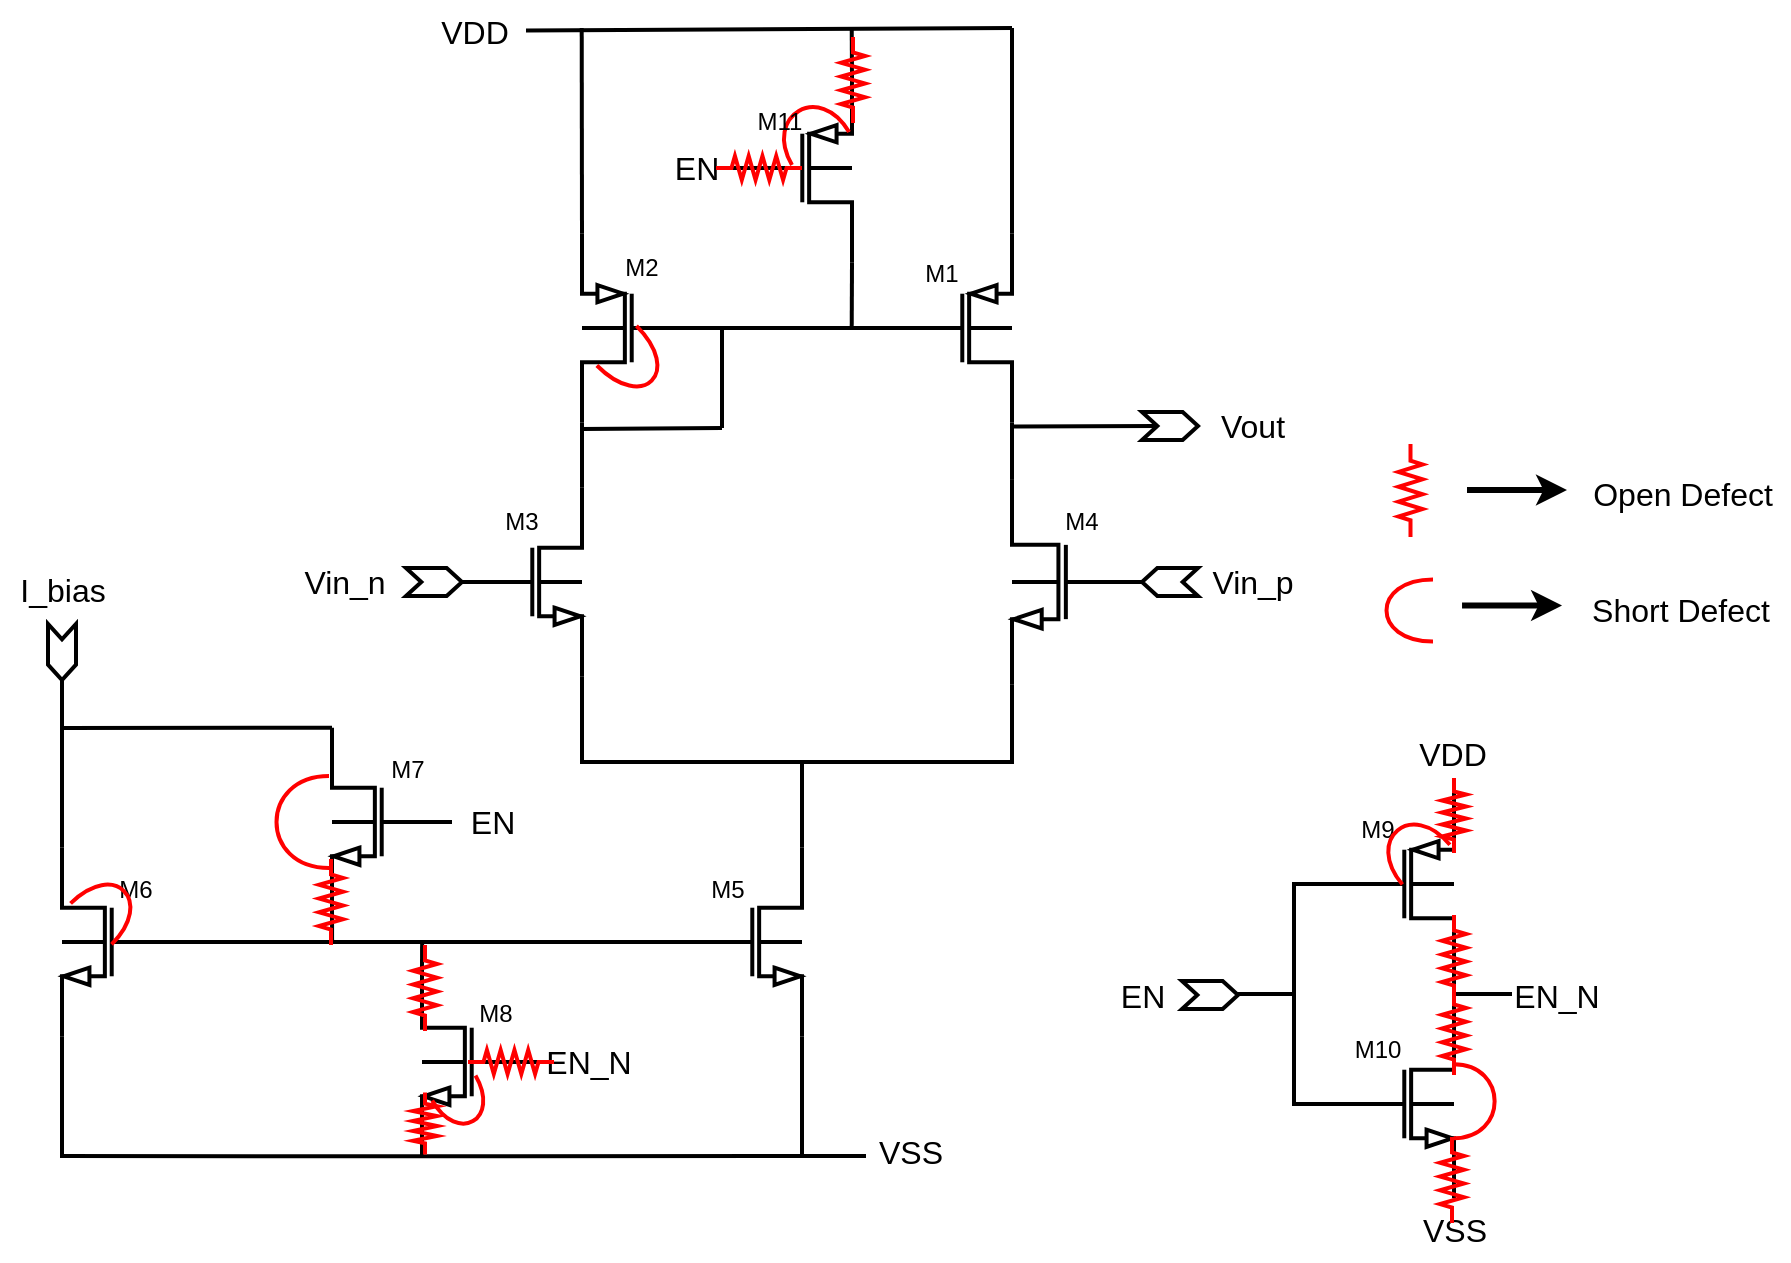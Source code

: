 <mxfile version="26.0.9">
  <diagram name="Page-1" id="16e2658f-23c8-b752-8be9-c03fbebb8bbe">
    <mxGraphModel dx="1368" dy="838" grid="0" gridSize="10" guides="1" tooltips="1" connect="1" arrows="1" fold="1" page="1" pageScale="1" pageWidth="1100" pageHeight="850" background="none" math="0" shadow="0">
      <root>
        <mxCell id="0" />
        <mxCell id="1" parent="0" />
        <mxCell id="6d250d948d6a1778-12" style="edgeStyle=orthogonalEdgeStyle;rounded=0;html=1;entryX=1;entryY=0;entryPerimeter=0;labelBackgroundColor=none;startArrow=none;startFill=0;startSize=5;endArrow=none;endFill=0;endSize=5;jettySize=auto;orthogonalLoop=1;strokeWidth=2;fontFamily=Verdana;fontSize=12;entryDx=0;entryDy=0;" parent="1" target="WZVstMQva_9MUPvKd7M6-1" edge="1">
          <mxGeometry relative="1" as="geometry">
            <mxPoint x="470" y="260" as="sourcePoint" />
            <mxPoint x="400" y="307" as="targetPoint" />
          </mxGeometry>
        </mxCell>
        <mxCell id="6d250d948d6a1778-9" style="edgeStyle=orthogonalEdgeStyle;rounded=0;html=1;exitX=1;exitY=1;exitPerimeter=0;entryX=1;entryY=0;entryPerimeter=0;labelBackgroundColor=none;startArrow=none;startFill=0;startSize=5;endArrow=none;endFill=0;endSize=5;jettySize=auto;orthogonalLoop=1;strokeWidth=2;fontFamily=Verdana;fontSize=12;entryDx=0;entryDy=0;exitDx=0;exitDy=0;" parent="1" source="WZVstMQva_9MUPvKd7M6-12" target="WZVstMQva_9MUPvKd7M6-6" edge="1">
          <mxGeometry relative="1" as="geometry">
            <mxPoint x="615" y="260" as="sourcePoint" />
            <mxPoint x="615" y="330" as="targetPoint" />
          </mxGeometry>
        </mxCell>
        <mxCell id="6d250d948d6a1778-14" style="edgeStyle=orthogonalEdgeStyle;rounded=0;html=1;exitX=1;exitY=1;exitPerimeter=0;entryX=1;entryY=1;entryPerimeter=0;labelBackgroundColor=none;startArrow=none;startFill=0;startSize=5;endArrow=none;endFill=0;endSize=5;jettySize=auto;orthogonalLoop=1;strokeWidth=2;fontFamily=Verdana;fontSize=12;exitDx=0;exitDy=0;entryDx=0;entryDy=0;" parent="1" source="WZVstMQva_9MUPvKd7M6-6" target="WZVstMQva_9MUPvKd7M6-1" edge="1">
          <mxGeometry relative="1" as="geometry">
            <Array as="points">
              <mxPoint x="615" y="427" />
              <mxPoint x="400" y="427" />
            </Array>
            <mxPoint x="640" y="387" as="sourcePoint" />
            <mxPoint x="230" y="327" as="targetPoint" />
          </mxGeometry>
        </mxCell>
        <mxCell id="WZVstMQva_9MUPvKd7M6-1" value="" style="verticalLabelPosition=bottom;shadow=0;dashed=0;align=center;html=1;verticalAlign=top;shape=mxgraph.electrical.transistors.nmos_bulk;pointerEvents=1;strokeWidth=2;" parent="1" vertex="1">
          <mxGeometry x="340" y="277" width="60" height="120" as="geometry" />
        </mxCell>
        <mxCell id="WZVstMQva_9MUPvKd7M6-27" style="edgeStyle=none;curved=1;rounded=0;orthogonalLoop=1;jettySize=auto;html=1;exitX=1;exitY=0;exitDx=0;exitDy=0;exitPerimeter=0;fontSize=12;startSize=8;endSize=8;endArrow=none;startFill=0;strokeWidth=2;" parent="1" source="WZVstMQva_9MUPvKd7M6-4" edge="1">
          <mxGeometry relative="1" as="geometry">
            <mxPoint x="510" y="428" as="targetPoint" />
          </mxGeometry>
        </mxCell>
        <mxCell id="WZVstMQva_9MUPvKd7M6-28" style="edgeStyle=none;curved=1;rounded=0;orthogonalLoop=1;jettySize=auto;html=1;exitX=1;exitY=1;exitDx=0;exitDy=0;exitPerimeter=0;fontSize=12;startSize=8;endSize=8;strokeWidth=2;endArrow=none;startFill=0;" parent="1" source="WZVstMQva_9MUPvKd7M6-4" edge="1">
          <mxGeometry relative="1" as="geometry">
            <mxPoint x="510" y="625" as="targetPoint" />
          </mxGeometry>
        </mxCell>
        <mxCell id="WZVstMQva_9MUPvKd7M6-4" value="" style="verticalLabelPosition=bottom;shadow=0;dashed=0;align=center;html=1;verticalAlign=top;shape=mxgraph.electrical.transistors.nmos_bulk;pointerEvents=1;strokeWidth=2;" parent="1" vertex="1">
          <mxGeometry x="450" y="457" width="60" height="120" as="geometry" />
        </mxCell>
        <mxCell id="WZVstMQva_9MUPvKd7M6-6" value="" style="verticalLabelPosition=bottom;shadow=0;dashed=0;align=center;html=1;verticalAlign=top;shape=mxgraph.electrical.transistors.nmos_bulk;pointerEvents=1;flipV=0;flipH=1;strokeWidth=2;" parent="1" vertex="1">
          <mxGeometry x="615" y="277" width="65" height="120" as="geometry" />
        </mxCell>
        <mxCell id="WZVstMQva_9MUPvKd7M6-34" style="edgeStyle=none;curved=1;rounded=0;orthogonalLoop=1;jettySize=auto;html=1;exitX=1;exitY=1;exitDx=0;exitDy=0;exitPerimeter=0;fontSize=12;startSize=8;endSize=8;strokeWidth=2;endArrow=none;startFill=0;" parent="1" source="WZVstMQva_9MUPvKd7M6-7" edge="1">
          <mxGeometry relative="1" as="geometry">
            <mxPoint x="139.987" y="624.228" as="targetPoint" />
          </mxGeometry>
        </mxCell>
        <mxCell id="WZVstMQva_9MUPvKd7M6-35" style="edgeStyle=none;curved=1;rounded=0;orthogonalLoop=1;jettySize=auto;html=1;exitX=1;exitY=0;exitDx=0;exitDy=0;exitPerimeter=0;fontSize=12;startSize=8;endSize=8;strokeWidth=2;endArrow=none;startFill=0;" parent="1" source="WZVstMQva_9MUPvKd7M6-7" edge="1">
          <mxGeometry relative="1" as="geometry">
            <mxPoint x="140" y="386" as="targetPoint" />
          </mxGeometry>
        </mxCell>
        <mxCell id="WZVstMQva_9MUPvKd7M6-7" value="" style="verticalLabelPosition=bottom;shadow=0;dashed=0;align=center;html=1;verticalAlign=top;shape=mxgraph.electrical.transistors.nmos_bulk;pointerEvents=1;flipH=1;strokeWidth=2;" parent="1" vertex="1">
          <mxGeometry x="140" y="457" width="60" height="120" as="geometry" />
        </mxCell>
        <mxCell id="WZVstMQva_9MUPvKd7M6-15" style="edgeStyle=none;curved=1;rounded=0;orthogonalLoop=1;jettySize=auto;html=1;exitX=1;exitY=1;exitDx=0;exitDy=0;exitPerimeter=0;fontSize=12;startSize=8;endSize=8;endArrow=none;startFill=0;strokeWidth=2;" parent="1" source="WZVstMQva_9MUPvKd7M6-10" edge="1">
          <mxGeometry relative="1" as="geometry">
            <mxPoint x="400" y="283" as="targetPoint" />
          </mxGeometry>
        </mxCell>
        <mxCell id="WZVstMQva_9MUPvKd7M6-21" style="edgeStyle=none;curved=1;rounded=0;orthogonalLoop=1;jettySize=auto;html=1;exitX=1;exitY=0;exitDx=0;exitDy=0;exitPerimeter=0;fontSize=12;startSize=8;endSize=8;endArrow=none;startFill=0;strokeWidth=2;" parent="1" source="WZVstMQva_9MUPvKd7M6-10" edge="1">
          <mxGeometry relative="1" as="geometry">
            <mxPoint x="399.857" y="60" as="targetPoint" />
          </mxGeometry>
        </mxCell>
        <mxCell id="WZVstMQva_9MUPvKd7M6-10" value="" style="verticalLabelPosition=bottom;shadow=0;dashed=0;align=center;html=1;verticalAlign=top;shape=mxgraph.electrical.transistors.pmos_bulk;pointerEvents=1;flipH=1;strokeWidth=2;" parent="1" vertex="1">
          <mxGeometry x="400" y="160" width="60" height="100" as="geometry" />
        </mxCell>
        <mxCell id="WZVstMQva_9MUPvKd7M6-18" style="edgeStyle=none;curved=1;rounded=0;orthogonalLoop=1;jettySize=auto;html=1;exitX=1;exitY=1;exitDx=0;exitDy=0;exitPerimeter=0;fontSize=12;startSize=8;endSize=8;endArrow=none;startFill=0;strokeWidth=2;" parent="1" source="WZVstMQva_9MUPvKd7M6-11" edge="1">
          <mxGeometry relative="1" as="geometry">
            <mxPoint x="534.857" y="210" as="targetPoint" />
          </mxGeometry>
        </mxCell>
        <mxCell id="WZVstMQva_9MUPvKd7M6-20" style="edgeStyle=none;curved=1;rounded=0;orthogonalLoop=1;jettySize=auto;html=1;exitX=1;exitY=0;exitDx=0;exitDy=0;exitPerimeter=0;fontSize=12;startSize=8;endSize=8;endArrow=none;startFill=0;strokeWidth=2;" parent="1" source="WZVstMQva_9MUPvKd7M6-11" edge="1">
          <mxGeometry relative="1" as="geometry">
            <mxPoint x="534.857" y="60" as="targetPoint" />
          </mxGeometry>
        </mxCell>
        <mxCell id="WZVstMQva_9MUPvKd7M6-11" value="" style="verticalLabelPosition=bottom;shadow=0;dashed=0;align=center;html=1;verticalAlign=top;shape=mxgraph.electrical.transistors.pmos_bulk;pointerEvents=1;flipH=0;strokeWidth=2;" parent="1" vertex="1">
          <mxGeometry x="475" y="80" width="60" height="100" as="geometry" />
        </mxCell>
        <mxCell id="WZVstMQva_9MUPvKd7M6-19" style="edgeStyle=none;curved=1;rounded=0;orthogonalLoop=1;jettySize=auto;html=1;exitX=1;exitY=0;exitDx=0;exitDy=0;exitPerimeter=0;fontSize=12;startSize=8;endSize=8;endArrow=none;startFill=0;strokeWidth=2;" parent="1" source="WZVstMQva_9MUPvKd7M6-12" edge="1">
          <mxGeometry relative="1" as="geometry">
            <mxPoint x="615" y="60" as="targetPoint" />
          </mxGeometry>
        </mxCell>
        <mxCell id="WZVstMQva_9MUPvKd7M6-12" value="" style="verticalLabelPosition=bottom;shadow=0;dashed=0;align=center;html=1;verticalAlign=top;shape=mxgraph.electrical.transistors.pmos_bulk;pointerEvents=1;flipH=0;strokeWidth=2;" parent="1" vertex="1">
          <mxGeometry x="555" y="160" width="60" height="100" as="geometry" />
        </mxCell>
        <mxCell id="WZVstMQva_9MUPvKd7M6-13" style="edgeStyle=none;curved=1;rounded=0;orthogonalLoop=1;jettySize=auto;html=1;exitX=0;exitY=0.5;exitDx=0;exitDy=0;exitPerimeter=0;entryX=0;entryY=0.5;entryDx=0;entryDy=0;entryPerimeter=0;fontSize=12;startSize=8;endSize=8;endArrow=none;startFill=0;strokeWidth=2;" parent="1" source="WZVstMQva_9MUPvKd7M6-12" edge="1">
          <mxGeometry relative="1" as="geometry">
            <mxPoint x="435" y="210" as="targetPoint" />
            <Array as="points">
              <mxPoint x="495" y="210" />
            </Array>
          </mxGeometry>
        </mxCell>
        <mxCell id="WZVstMQva_9MUPvKd7M6-16" style="edgeStyle=none;curved=1;rounded=0;orthogonalLoop=1;jettySize=auto;html=1;fontSize=12;startSize=8;endSize=8;endArrow=none;startFill=0;strokeWidth=2;" parent="1" edge="1">
          <mxGeometry relative="1" as="geometry">
            <mxPoint x="470" y="210" as="sourcePoint" />
            <mxPoint x="470" y="260" as="targetPoint" />
            <Array as="points" />
          </mxGeometry>
        </mxCell>
        <mxCell id="WZVstMQva_9MUPvKd7M6-22" style="edgeStyle=none;curved=1;rounded=0;orthogonalLoop=1;jettySize=auto;html=1;fontSize=12;startSize=8;endSize=8;endArrow=none;startFill=0;strokeWidth=2;" parent="1" edge="1" target="WZVstMQva_9MUPvKd7M6-47">
          <mxGeometry relative="1" as="geometry">
            <mxPoint x="615" y="60" as="sourcePoint" />
            <mxPoint x="400" y="60" as="targetPoint" />
            <Array as="points">
              <mxPoint x="525" y="60" />
            </Array>
          </mxGeometry>
        </mxCell>
        <mxCell id="WZVstMQva_9MUPvKd7M6-33" style="edgeStyle=none;curved=1;rounded=0;orthogonalLoop=1;jettySize=auto;html=1;exitX=1;exitY=1;exitDx=0;exitDy=0;exitPerimeter=0;fontSize=12;startSize=8;endSize=8;strokeWidth=2;endArrow=none;startFill=0;" parent="1" source="WZVstMQva_9MUPvKd7M6-24" edge="1">
          <mxGeometry relative="1" as="geometry">
            <mxPoint x="139" y="624" as="targetPoint" />
          </mxGeometry>
        </mxCell>
        <mxCell id="WZVstMQva_9MUPvKd7M6-24" value="" style="verticalLabelPosition=bottom;shadow=0;dashed=0;align=center;html=1;verticalAlign=top;shape=mxgraph.electrical.transistors.nmos_bulk;pointerEvents=1;flipH=1;strokeWidth=2;" parent="1" vertex="1">
          <mxGeometry x="320" y="517" width="60" height="120" as="geometry" />
        </mxCell>
        <mxCell id="WZVstMQva_9MUPvKd7M6-36" style="edgeStyle=none;curved=1;rounded=0;orthogonalLoop=1;jettySize=auto;html=1;exitX=1;exitY=0;exitDx=0;exitDy=0;exitPerimeter=0;fontSize=12;startSize=8;endSize=8;strokeWidth=2;endArrow=none;startFill=0;" parent="1" source="WZVstMQva_9MUPvKd7M6-25" edge="1">
          <mxGeometry relative="1" as="geometry">
            <mxPoint x="140.394" y="409.939" as="targetPoint" />
          </mxGeometry>
        </mxCell>
        <mxCell id="WZVstMQva_9MUPvKd7M6-25" value="" style="verticalLabelPosition=bottom;shadow=0;dashed=0;align=center;html=1;verticalAlign=top;shape=mxgraph.electrical.transistors.nmos_bulk;pointerEvents=1;flipH=1;strokeWidth=2;" parent="1" vertex="1">
          <mxGeometry x="275" y="397" width="60" height="120" as="geometry" />
        </mxCell>
        <mxCell id="WZVstMQva_9MUPvKd7M6-29" style="edgeStyle=none;curved=1;rounded=0;orthogonalLoop=1;jettySize=auto;html=1;exitX=1;exitY=1;exitDx=0;exitDy=0;exitPerimeter=0;fontSize=12;startSize=8;endSize=8;strokeWidth=2;endArrow=none;startFill=0;entryX=0.06;entryY=0.581;entryDx=0;entryDy=0;entryPerimeter=0;" parent="1" source="WZVstMQva_9MUPvKd7M6-24" edge="1" target="WZVstMQva_9MUPvKd7M6-48">
          <mxGeometry relative="1" as="geometry">
            <mxPoint x="510" y="624" as="targetPoint" />
          </mxGeometry>
        </mxCell>
        <mxCell id="WZVstMQva_9MUPvKd7M6-30" style="edgeStyle=none;curved=1;rounded=0;orthogonalLoop=1;jettySize=auto;html=1;exitX=0;exitY=0.5;exitDx=0;exitDy=0;exitPerimeter=0;entryX=0;entryY=0.5;entryDx=0;entryDy=0;entryPerimeter=0;fontSize=12;startSize=8;endSize=8;endArrow=none;startFill=0;strokeWidth=2;" parent="1" source="WZVstMQva_9MUPvKd7M6-4" target="WZVstMQva_9MUPvKd7M6-7" edge="1">
          <mxGeometry relative="1" as="geometry" />
        </mxCell>
        <mxCell id="WZVstMQva_9MUPvKd7M6-31" style="edgeStyle=none;curved=1;rounded=0;orthogonalLoop=1;jettySize=auto;html=1;exitX=1;exitY=0;exitDx=0;exitDy=0;exitPerimeter=0;entryX=0.999;entryY=-0.142;entryDx=0;entryDy=0;entryPerimeter=0;fontSize=12;startSize=8;endSize=8;endArrow=none;startFill=0;strokeWidth=2;" parent="1" source="WZVstMQva_9MUPvKd7M6-24" target="WZVstMQva_9MUPvKd7M6-24" edge="1">
          <mxGeometry relative="1" as="geometry" />
        </mxCell>
        <mxCell id="WZVstMQva_9MUPvKd7M6-32" style="edgeStyle=none;curved=1;rounded=0;orthogonalLoop=1;jettySize=auto;html=1;exitX=1;exitY=1;exitDx=0;exitDy=0;exitPerimeter=0;entryX=0.999;entryY=1.136;entryDx=0;entryDy=0;entryPerimeter=0;fontSize=12;startSize=8;endSize=8;strokeWidth=2;endArrow=none;startFill=0;" parent="1" source="WZVstMQva_9MUPvKd7M6-25" target="WZVstMQva_9MUPvKd7M6-25" edge="1">
          <mxGeometry relative="1" as="geometry" />
        </mxCell>
        <mxCell id="WZVstMQva_9MUPvKd7M6-37" value="" style="shape=step;perimeter=stepPerimeter;whiteSpace=wrap;html=1;fixedSize=1;strokeWidth=2;size=7.667;" parent="1" vertex="1">
          <mxGeometry x="312" y="330" width="28" height="14" as="geometry" />
        </mxCell>
        <mxCell id="WZVstMQva_9MUPvKd7M6-38" value="" style="shape=step;perimeter=stepPerimeter;whiteSpace=wrap;html=1;fixedSize=1;strokeWidth=2;size=7.667;rotation=-180;" parent="1" vertex="1">
          <mxGeometry x="680" y="330" width="28" height="14" as="geometry" />
        </mxCell>
        <mxCell id="WZVstMQva_9MUPvKd7M6-39" value="" style="shape=step;perimeter=stepPerimeter;whiteSpace=wrap;html=1;fixedSize=1;strokeWidth=2;size=7.667;" parent="1" vertex="1">
          <mxGeometry x="680" y="252" width="28" height="14" as="geometry" />
        </mxCell>
        <mxCell id="WZVstMQva_9MUPvKd7M6-40" style="edgeStyle=none;curved=1;rounded=0;orthogonalLoop=1;jettySize=auto;html=1;entryX=1.004;entryY=1.023;entryDx=0;entryDy=0;entryPerimeter=0;fontSize=12;startSize=8;endSize=8;strokeWidth=2;endArrow=none;startFill=0;" parent="1" source="WZVstMQva_9MUPvKd7M6-39" target="WZVstMQva_9MUPvKd7M6-12" edge="1">
          <mxGeometry relative="1" as="geometry" />
        </mxCell>
        <mxCell id="WZVstMQva_9MUPvKd7M6-41" value="" style="shape=step;perimeter=stepPerimeter;whiteSpace=wrap;html=1;fixedSize=1;strokeWidth=2;size=7.667;rotation=90;" parent="1" vertex="1">
          <mxGeometry x="126" y="365" width="28" height="14" as="geometry" />
        </mxCell>
        <mxCell id="WZVstMQva_9MUPvKd7M6-42" value="Vin_n" style="text;html=1;align=center;verticalAlign=middle;resizable=0;points=[];autosize=1;strokeColor=none;fillColor=none;fontSize=16;" parent="1" vertex="1">
          <mxGeometry x="251" y="321.5" width="59" height="31" as="geometry" />
        </mxCell>
        <mxCell id="WZVstMQva_9MUPvKd7M6-44" value="Vin_p" style="text;html=1;align=center;verticalAlign=middle;resizable=0;points=[];autosize=1;strokeColor=none;fillColor=none;fontSize=16;" parent="1" vertex="1">
          <mxGeometry x="705.5" y="321.5" width="59" height="31" as="geometry" />
        </mxCell>
        <mxCell id="WZVstMQva_9MUPvKd7M6-45" value="Vout" style="text;html=1;align=center;verticalAlign=middle;resizable=0;points=[];autosize=1;strokeColor=none;fillColor=none;fontSize=16;" parent="1" vertex="1">
          <mxGeometry x="710" y="243.5" width="50" height="31" as="geometry" />
        </mxCell>
        <mxCell id="WZVstMQva_9MUPvKd7M6-46" value="I_bias" style="text;html=1;align=center;verticalAlign=middle;resizable=0;points=[];autosize=1;strokeColor=none;fillColor=none;fontSize=16;" parent="1" vertex="1">
          <mxGeometry x="109.5" y="325" width="61" height="31" as="geometry" />
        </mxCell>
        <mxCell id="WZVstMQva_9MUPvKd7M6-47" value="VDD" style="text;html=1;align=center;verticalAlign=middle;resizable=0;points=[];autosize=1;strokeColor=none;fillColor=none;fontSize=16;" parent="1" vertex="1">
          <mxGeometry x="320" y="46" width="52" height="31" as="geometry" />
        </mxCell>
        <mxCell id="WZVstMQva_9MUPvKd7M6-48" value="VSS" style="text;html=1;align=center;verticalAlign=middle;resizable=0;points=[];autosize=1;strokeColor=none;fillColor=none;fontSize=16;" parent="1" vertex="1">
          <mxGeometry x="539" y="606" width="50" height="31" as="geometry" />
        </mxCell>
        <mxCell id="YHvZj5T6eKGrMUq4xp53-3" value="" style="verticalLabelPosition=bottom;shadow=0;dashed=0;align=center;html=1;verticalAlign=top;shape=mxgraph.electrical.transistors.nmos_bulk;pointerEvents=1;strokeWidth=2;" vertex="1" parent="1">
          <mxGeometry x="776" y="538" width="60" height="120" as="geometry" />
        </mxCell>
        <mxCell id="YHvZj5T6eKGrMUq4xp53-4" value="" style="verticalLabelPosition=bottom;shadow=0;dashed=0;align=center;html=1;verticalAlign=top;shape=mxgraph.electrical.transistors.pmos_bulk;pointerEvents=1;flipH=0;strokeWidth=2;" vertex="1" parent="1">
          <mxGeometry x="776" y="438" width="60" height="100" as="geometry" />
        </mxCell>
        <mxCell id="YHvZj5T6eKGrMUq4xp53-5" style="edgeStyle=orthogonalEdgeStyle;rounded=0;orthogonalLoop=1;jettySize=auto;html=1;exitX=1;exitY=1;exitDx=0;exitDy=0;exitPerimeter=0;entryX=1;entryY=0;entryDx=0;entryDy=0;entryPerimeter=0;endArrow=none;startFill=0;strokeWidth=2;" edge="1" parent="1" source="YHvZj5T6eKGrMUq4xp53-4" target="YHvZj5T6eKGrMUq4xp53-3">
          <mxGeometry relative="1" as="geometry" />
        </mxCell>
        <mxCell id="YHvZj5T6eKGrMUq4xp53-6" style="edgeStyle=orthogonalEdgeStyle;rounded=0;orthogonalLoop=1;jettySize=auto;html=1;exitX=0;exitY=0.5;exitDx=0;exitDy=0;exitPerimeter=0;entryX=0;entryY=0.5;entryDx=0;entryDy=0;entryPerimeter=0;strokeWidth=2;endArrow=none;startFill=0;" edge="1" parent="1" source="YHvZj5T6eKGrMUq4xp53-3" target="YHvZj5T6eKGrMUq4xp53-4">
          <mxGeometry relative="1" as="geometry" />
        </mxCell>
        <mxCell id="YHvZj5T6eKGrMUq4xp53-7" value="VDD" style="text;html=1;align=center;verticalAlign=middle;resizable=0;points=[];autosize=1;strokeColor=none;fillColor=none;fontSize=16;" vertex="1" parent="1">
          <mxGeometry x="809" y="407" width="52" height="31" as="geometry" />
        </mxCell>
        <mxCell id="YHvZj5T6eKGrMUq4xp53-8" value="VSS" style="text;html=1;align=center;verticalAlign=middle;resizable=0;points=[];autosize=1;strokeColor=none;fillColor=none;fontSize=16;" vertex="1" parent="1">
          <mxGeometry x="811" y="645.14" width="50" height="31" as="geometry" />
        </mxCell>
        <mxCell id="YHvZj5T6eKGrMUq4xp53-9" value="" style="endArrow=none;html=1;rounded=0;strokeWidth=2;" edge="1" parent="1">
          <mxGeometry width="50" height="50" relative="1" as="geometry">
            <mxPoint x="726" y="543" as="sourcePoint" />
            <mxPoint x="756" y="543" as="targetPoint" />
          </mxGeometry>
        </mxCell>
        <mxCell id="YHvZj5T6eKGrMUq4xp53-10" value="" style="shape=step;perimeter=stepPerimeter;whiteSpace=wrap;html=1;fixedSize=1;strokeWidth=2;size=7.667;" vertex="1" parent="1">
          <mxGeometry x="700" y="536.5" width="28" height="14" as="geometry" />
        </mxCell>
        <mxCell id="YHvZj5T6eKGrMUq4xp53-11" value="EN" style="text;html=1;align=center;verticalAlign=middle;resizable=0;points=[];autosize=1;strokeColor=none;fillColor=none;fontSize=16;" vertex="1" parent="1">
          <mxGeometry x="660" y="528" width="40" height="31" as="geometry" />
        </mxCell>
        <mxCell id="YHvZj5T6eKGrMUq4xp53-14" value="" style="endArrow=none;html=1;rounded=0;strokeWidth=2;" edge="1" parent="1">
          <mxGeometry width="50" height="50" relative="1" as="geometry">
            <mxPoint x="835" y="543" as="sourcePoint" />
            <mxPoint x="865" y="543" as="targetPoint" />
          </mxGeometry>
        </mxCell>
        <mxCell id="YHvZj5T6eKGrMUq4xp53-15" value="EN_N" style="text;html=1;align=center;verticalAlign=middle;resizable=0;points=[];autosize=1;strokeColor=none;fillColor=none;fontSize=16;" vertex="1" parent="1">
          <mxGeometry x="856" y="528" width="61" height="31" as="geometry" />
        </mxCell>
        <mxCell id="YHvZj5T6eKGrMUq4xp53-16" value="EN" style="text;html=1;align=center;verticalAlign=middle;resizable=0;points=[];autosize=1;strokeColor=none;fillColor=none;fontSize=16;" vertex="1" parent="1">
          <mxGeometry x="437" y="114.5" width="40" height="31" as="geometry" />
        </mxCell>
        <mxCell id="YHvZj5T6eKGrMUq4xp53-17" value="EN" style="text;html=1;align=center;verticalAlign=middle;resizable=0;points=[];autosize=1;strokeColor=none;fillColor=none;fontSize=16;" vertex="1" parent="1">
          <mxGeometry x="335" y="441.5" width="40" height="31" as="geometry" />
        </mxCell>
        <mxCell id="YHvZj5T6eKGrMUq4xp53-18" value="EN_N" style="text;html=1;align=center;verticalAlign=middle;resizable=0;points=[];autosize=1;strokeColor=none;fillColor=none;fontSize=16;" vertex="1" parent="1">
          <mxGeometry x="372" y="561.5" width="61" height="31" as="geometry" />
        </mxCell>
        <mxCell id="YHvZj5T6eKGrMUq4xp53-20" value="M2" style="text;html=1;align=center;verticalAlign=middle;whiteSpace=wrap;rounded=0;" vertex="1" parent="1">
          <mxGeometry x="400" y="165" width="60" height="30" as="geometry" />
        </mxCell>
        <mxCell id="YHvZj5T6eKGrMUq4xp53-21" value="M1" style="text;html=1;align=center;verticalAlign=middle;whiteSpace=wrap;rounded=0;" vertex="1" parent="1">
          <mxGeometry x="550" y="168" width="60" height="30" as="geometry" />
        </mxCell>
        <mxCell id="YHvZj5T6eKGrMUq4xp53-22" value="M3" style="text;html=1;align=center;verticalAlign=middle;whiteSpace=wrap;rounded=0;" vertex="1" parent="1">
          <mxGeometry x="340" y="291.5" width="60" height="30" as="geometry" />
        </mxCell>
        <mxCell id="YHvZj5T6eKGrMUq4xp53-23" value="M4" style="text;html=1;align=center;verticalAlign=middle;whiteSpace=wrap;rounded=0;" vertex="1" parent="1">
          <mxGeometry x="620" y="291.5" width="60" height="30" as="geometry" />
        </mxCell>
        <mxCell id="YHvZj5T6eKGrMUq4xp53-24" value="M5" style="text;html=1;align=center;verticalAlign=middle;whiteSpace=wrap;rounded=0;" vertex="1" parent="1">
          <mxGeometry x="443" y="476" width="60" height="30" as="geometry" />
        </mxCell>
        <mxCell id="YHvZj5T6eKGrMUq4xp53-25" value="M6" style="text;html=1;align=center;verticalAlign=middle;whiteSpace=wrap;rounded=0;" vertex="1" parent="1">
          <mxGeometry x="147" y="476" width="60" height="30" as="geometry" />
        </mxCell>
        <mxCell id="YHvZj5T6eKGrMUq4xp53-26" value="M7" style="text;html=1;align=center;verticalAlign=middle;whiteSpace=wrap;rounded=0;" vertex="1" parent="1">
          <mxGeometry x="283" y="416" width="60" height="30" as="geometry" />
        </mxCell>
        <mxCell id="YHvZj5T6eKGrMUq4xp53-27" value="M8" style="text;html=1;align=center;verticalAlign=middle;whiteSpace=wrap;rounded=0;" vertex="1" parent="1">
          <mxGeometry x="327" y="538" width="60" height="30" as="geometry" />
        </mxCell>
        <mxCell id="YHvZj5T6eKGrMUq4xp53-28" value="M9" style="text;html=1;align=center;verticalAlign=middle;whiteSpace=wrap;rounded=0;" vertex="1" parent="1">
          <mxGeometry x="768" y="446" width="60" height="30" as="geometry" />
        </mxCell>
        <mxCell id="YHvZj5T6eKGrMUq4xp53-29" value="M10" style="text;html=1;align=center;verticalAlign=middle;whiteSpace=wrap;rounded=0;" vertex="1" parent="1">
          <mxGeometry x="768" y="556" width="60" height="30" as="geometry" />
        </mxCell>
        <mxCell id="YHvZj5T6eKGrMUq4xp53-35" value="" style="pointerEvents=1;verticalLabelPosition=bottom;shadow=0;dashed=0;align=center;html=1;verticalAlign=top;shape=mxgraph.electrical.resistors.resistor_2;strokeWidth=2;strokeColor=#FF0000;rotation=90;" vertex="1" parent="1">
          <mxGeometry x="300" y="534" width="43" height="12" as="geometry" />
        </mxCell>
        <mxCell id="YHvZj5T6eKGrMUq4xp53-36" value="" style="pointerEvents=1;verticalLabelPosition=bottom;shadow=0;dashed=0;align=center;html=1;verticalAlign=top;shape=mxgraph.electrical.resistors.resistor_2;strokeWidth=2;strokeColor=#FF0000;rotation=90;" vertex="1" parent="1">
          <mxGeometry x="814.5" y="556" width="43" height="12" as="geometry" />
        </mxCell>
        <mxCell id="YHvZj5T6eKGrMUq4xp53-39" value="" style="pointerEvents=1;verticalLabelPosition=bottom;shadow=0;dashed=0;align=center;html=1;verticalAlign=top;shape=mxgraph.electrical.resistors.resistor_2;strokeWidth=2;strokeColor=#FF0000;rotation=90;" vertex="1" parent="1">
          <mxGeometry x="813.5" y="630" width="43" height="12" as="geometry" />
        </mxCell>
        <mxCell id="YHvZj5T6eKGrMUq4xp53-40" value="" style="pointerEvents=1;verticalLabelPosition=bottom;shadow=0;dashed=0;align=center;html=1;verticalAlign=top;shape=mxgraph.electrical.resistors.resistor_2;strokeWidth=2;strokeColor=#FF0000;rotation=90;" vertex="1" parent="1">
          <mxGeometry x="253" y="491" width="43" height="12" as="geometry" />
        </mxCell>
        <mxCell id="YHvZj5T6eKGrMUq4xp53-41" value="" style="pointerEvents=1;verticalLabelPosition=bottom;shadow=0;dashed=0;align=center;html=1;verticalAlign=top;shape=mxgraph.electrical.resistors.resistor_2;strokeWidth=2;strokeColor=#FF0000;rotation=90;" vertex="1" parent="1">
          <mxGeometry x="514" y="80" width="43" height="12" as="geometry" />
        </mxCell>
        <mxCell id="YHvZj5T6eKGrMUq4xp53-46" value="" style="shape=stencil(nZJhDoMgDEZPw3+EEyxuuwdqN4kKBNHp7VdFzVBZliXGpN+Thy0QnralMEAYLQm/EsYSSvGN9WtXi9ZA7nzYCytFVoMnrbO6gpcs3OKQqgQr3UT5jdALfjM9PM21UiiRWrUB+eAoE1LhWjp42bL9uPyOrwz6G3Bgg5Sw+8/a5H8tTzGJtcLTTOTV0+pOFcdVUfbQFk7AhmVd+zF/adOI6QAOYMWN7iE61vWUz93bIDvrHUkoCcuB7aQjCznf830Q6xDzSJN4j2PjmZcd5jun/u7PwRs=);whiteSpace=wrap;html=1;strokeColor=#FF0000;strokeWidth=2;rotation=-30;" vertex="1" parent="1">
          <mxGeometry x="495.53" y="93.25" width="33" height="29" as="geometry" />
        </mxCell>
        <mxCell id="YHvZj5T6eKGrMUq4xp53-19" value="M11" style="text;html=1;align=center;verticalAlign=middle;whiteSpace=wrap;rounded=0;" vertex="1" parent="1">
          <mxGeometry x="469" y="92" width="60" height="30" as="geometry" />
        </mxCell>
        <mxCell id="YHvZj5T6eKGrMUq4xp53-47" value="" style="pointerEvents=1;verticalLabelPosition=bottom;shadow=0;dashed=0;align=center;html=1;verticalAlign=top;shape=mxgraph.electrical.resistors.resistor_2;strokeWidth=2;strokeColor=#FF0000;rotation=-180;" vertex="1" parent="1">
          <mxGeometry x="343" y="571" width="43" height="12" as="geometry" />
        </mxCell>
        <mxCell id="YHvZj5T6eKGrMUq4xp53-48" value="" style="shape=stencil(nZJhDoMgDEZPw3+EEyxuuwdqN4kKBNHp7VdFzVBZliXGpN+Thy0QnralMEAYLQm/EsYSSvGN9WtXi9ZA7nzYCytFVoMnrbO6gpcs3OKQqgQr3UT5jdALfjM9PM21UiiRWrUB+eAoE1LhWjp42bL9uPyOrwz6G3Bgg5Sw+8/a5H8tTzGJtcLTTOTV0+pOFcdVUfbQFk7AhmVd+zF/adOI6QAOYMWN7iE61vWUz93bIDvrHUkoCcuB7aQjCznf830Q6xDzSJN4j2PjmZcd5jun/u7PwRs=);whiteSpace=wrap;html=1;strokeWidth=2;strokeColor=#FF0000;rotation=-210;" vertex="1" parent="1">
          <mxGeometry x="329.8" y="588.25" width="25" height="25.5" as="geometry" />
        </mxCell>
        <mxCell id="YHvZj5T6eKGrMUq4xp53-49" value="" style="pointerEvents=1;verticalLabelPosition=bottom;shadow=0;dashed=0;align=center;html=1;verticalAlign=top;shape=mxgraph.electrical.resistors.resistor_2;strokeWidth=2;strokeColor=#FF0000;rotation=90;" vertex="1" parent="1">
          <mxGeometry x="306" y="601.75" width="31" height="12" as="geometry" />
        </mxCell>
        <mxCell id="YHvZj5T6eKGrMUq4xp53-52" value="" style="shape=stencil(nZJhDoMgDEZPw3+EEyxuuwdqN4kKBNHp7VdFzVBZliXGpN+Thy0QnralMEAYLQm/EsYSSvGN9WtXi9ZA7nzYCytFVoMnrbO6gpcs3OKQqgQr3UT5jdALfjM9PM21UiiRWrUB+eAoE1LhWjp42bL9uPyOrwz6G3Bgg5Sw+8/a5H8tTzGJtcLTTOTV0+pOFcdVUfbQFk7AhmVd+zF/adOI6QAOYMWN7iE61vWUz93bIDvrHUkoCcuB7aQjCznf830Q6xDzSJN4j2PjmZcd5jun/u7PwRs=);whiteSpace=wrap;html=1;strokeWidth=2;strokeColor=#FF0000;rotation=-40;" vertex="1" parent="1">
          <mxGeometry x="797.02" y="452.09" width="31" height="29.71" as="geometry" />
        </mxCell>
        <mxCell id="YHvZj5T6eKGrMUq4xp53-55" value="" style="shape=stencil(nZJhDoMgDEZPw3+EEyxuuwdqN4kKBNHp7VdFzVBZliXGpN+Thy0QnralMEAYLQm/EsYSSvGN9WtXi9ZA7nzYCytFVoMnrbO6gpcs3OKQqgQr3UT5jdALfjM9PM21UiiRWrUB+eAoE1LhWjp42bL9uPyOrwz6G3Bgg5Sw+8/a5H8tTzGJtcLTTOTV0+pOFcdVUfbQFk7AhmVd+zF/adOI6QAOYMWN7iE61vWUz93bIDvrHUkoCcuB7aQjCznf830Q6xDzSJN4j2PjmZcd5jun/u7PwRs=);whiteSpace=wrap;html=1;strokeWidth=2;strokeColor=#FF0000;rotation=45;" vertex="1" parent="1">
          <mxGeometry x="151" y="481.5" width="29" height="31" as="geometry" />
        </mxCell>
        <mxCell id="YHvZj5T6eKGrMUq4xp53-57" value="" style="shape=stencil(nZJhDoMgDEZPw3+EEyxuuwdqN4kKBNHp7VdFzVBZliXGpN+Thy0QnralMEAYLQm/EsYSSvGN9WtXi9ZA7nzYCytFVoMnrbO6gpcs3OKQqgQr3UT5jdALfjM9PM21UiiRWrUB+eAoE1LhWjp42bL9uPyOrwz6G3Bgg5Sw+8/a5H8tTzGJtcLTTOTV0+pOFcdVUfbQFk7AhmVd+zF/adOI6QAOYMWN7iE61vWUz93bIDvrHUkoCcuB7aQjCznf830Q6xDzSJN4j2PjmZcd5jun/u7PwRs=);whiteSpace=wrap;html=1;strokeWidth=2;strokeColor=#FF0000;rotation=-90;" vertex="1" parent="1">
          <mxGeometry x="233" y="439.5" width="46" height="35" as="geometry" />
        </mxCell>
        <mxCell id="YHvZj5T6eKGrMUq4xp53-59" value="" style="shape=stencil(nZJhDoMgDEZPw3+EEyxuuwdqN4kKBNHp7VdFzVBZliXGpN+Thy0QnralMEAYLQm/EsYSSvGN9WtXi9ZA7nzYCytFVoMnrbO6gpcs3OKQqgQr3UT5jdALfjM9PM21UiiRWrUB+eAoE1LhWjp42bL9uPyOrwz6G3Bgg5Sw+8/a5H8tTzGJtcLTTOTV0+pOFcdVUfbQFk7AhmVd+zF/adOI6QAOYMWN7iE61vWUz93bIDvrHUkoCcuB7aQjCznf830Q6xDzSJN4j2PjmZcd5jun/u7PwRs=);whiteSpace=wrap;html=1;strokeColor=#FF0000;strokeWidth=2;rotation=135;" vertex="1" parent="1">
          <mxGeometry x="415" y="214" width="28" height="33" as="geometry" />
        </mxCell>
        <mxCell id="YHvZj5T6eKGrMUq4xp53-60" value="" style="pointerEvents=1;verticalLabelPosition=bottom;shadow=0;dashed=0;align=center;html=1;verticalAlign=top;shape=mxgraph.electrical.resistors.resistor_2;strokeWidth=2;strokeColor=#FF0000;rotation=90;" vertex="1" parent="1">
          <mxGeometry x="814.5" y="519" width="43" height="12" as="geometry" />
        </mxCell>
        <mxCell id="YHvZj5T6eKGrMUq4xp53-61" value="" style="pointerEvents=1;verticalLabelPosition=bottom;shadow=0;dashed=0;align=center;html=1;verticalAlign=top;shape=mxgraph.electrical.resistors.resistor_2;strokeWidth=2;strokeColor=#FF0000;rotation=-180;" vertex="1" parent="1">
          <mxGeometry x="467" y="124" width="43" height="12" as="geometry" />
        </mxCell>
        <mxCell id="YHvZj5T6eKGrMUq4xp53-62" value="" style="shape=stencil(nZJhDoMgDEZPw3+EEyxuuwdqN4kKBNHp7VdFzVBZliXGpN+Thy0QnralMEAYLQm/EsYSSvGN9WtXi9ZA7nzYCytFVoMnrbO6gpcs3OKQqgQr3UT5jdALfjM9PM21UiiRWrUB+eAoE1LhWjp42bL9uPyOrwz6G3Bgg5Sw+8/a5H8tTzGJtcLTTOTV0+pOFcdVUfbQFk7AhmVd+zF/adOI6QAOYMWN7iE61vWUz93bIDvrHUkoCcuB7aQjCznf830Q6xDzSJN4j2PjmZcd5jun/u7PwRs=);whiteSpace=wrap;html=1;strokeWidth=2;strokeColor=#FF0000;rotation=90;" vertex="1" parent="1">
          <mxGeometry x="831" y="583" width="37" height="27.25" as="geometry" />
        </mxCell>
        <mxCell id="YHvZj5T6eKGrMUq4xp53-63" value="" style="pointerEvents=1;verticalLabelPosition=bottom;shadow=0;dashed=0;align=center;html=1;verticalAlign=top;shape=mxgraph.electrical.resistors.resistor_2;strokeWidth=2;strokeColor=#FF0000;rotation=90;" vertex="1" parent="1">
          <mxGeometry x="817.25" y="447.75" width="37.5" height="12" as="geometry" />
        </mxCell>
        <mxCell id="YHvZj5T6eKGrMUq4xp53-64" value="" style="pointerEvents=1;verticalLabelPosition=bottom;shadow=0;dashed=0;align=center;html=1;verticalAlign=top;shape=mxgraph.electrical.resistors.resistor_2;strokeWidth=2;strokeColor=#FF0000;rotation=90;" vertex="1" parent="1">
          <mxGeometry x="791" y="285.25" width="46.5" height="12" as="geometry" />
        </mxCell>
        <mxCell id="YHvZj5T6eKGrMUq4xp53-65" value="" style="shape=stencil(nZJhDoMgDEZPw3+EEyxuuwdqN4kKBNHp7VdFzVBZliXGpN+Thy0QnralMEAYLQm/EsYSSvGN9WtXi9ZA7nzYCytFVoMnrbO6gpcs3OKQqgQr3UT5jdALfjM9PM21UiiRWrUB+eAoE1LhWjp42bL9uPyOrwz6G3Bgg5Sw+8/a5H8tTzGJtcLTTOTV0+pOFcdVUfbQFk7AhmVd+zF/adOI6QAOYMWN7iE61vWUz93bIDvrHUkoCcuB7aQjCznf830Q6xDzSJN4j2PjmZcd5jun/u7PwRs=);whiteSpace=wrap;html=1;strokeWidth=2;strokeColor=#FF0000;rotation=-90;" vertex="1" parent="1">
          <mxGeometry x="794.5" y="335.75" width="31" height="31" as="geometry" />
        </mxCell>
        <mxCell id="YHvZj5T6eKGrMUq4xp53-67" value="" style="endArrow=classic;html=1;rounded=0;strokeWidth=3;" edge="1" parent="1">
          <mxGeometry width="50" height="50" relative="1" as="geometry">
            <mxPoint x="842.5" y="291" as="sourcePoint" />
            <mxPoint x="892.5" y="291" as="targetPoint" />
          </mxGeometry>
        </mxCell>
        <mxCell id="YHvZj5T6eKGrMUq4xp53-68" value="" style="endArrow=classic;html=1;rounded=0;strokeWidth=3;" edge="1" parent="1">
          <mxGeometry width="50" height="50" relative="1" as="geometry">
            <mxPoint x="840.02" y="348.75" as="sourcePoint" />
            <mxPoint x="890.02" y="348.75" as="targetPoint" />
          </mxGeometry>
        </mxCell>
        <mxCell id="YHvZj5T6eKGrMUq4xp53-69" value="Open Defect" style="text;html=1;align=center;verticalAlign=middle;resizable=0;points=[];autosize=1;strokeColor=none;fillColor=none;fontSize=16;" vertex="1" parent="1">
          <mxGeometry x="895.5" y="277" width="108" height="31" as="geometry" />
        </mxCell>
        <mxCell id="YHvZj5T6eKGrMUq4xp53-70" value="Short Defect" style="text;html=1;align=center;verticalAlign=middle;resizable=0;points=[];autosize=1;strokeColor=none;fillColor=none;fontSize=16;" vertex="1" parent="1">
          <mxGeometry x="895.5" y="335.75" width="107" height="31" as="geometry" />
        </mxCell>
      </root>
    </mxGraphModel>
  </diagram>
</mxfile>
